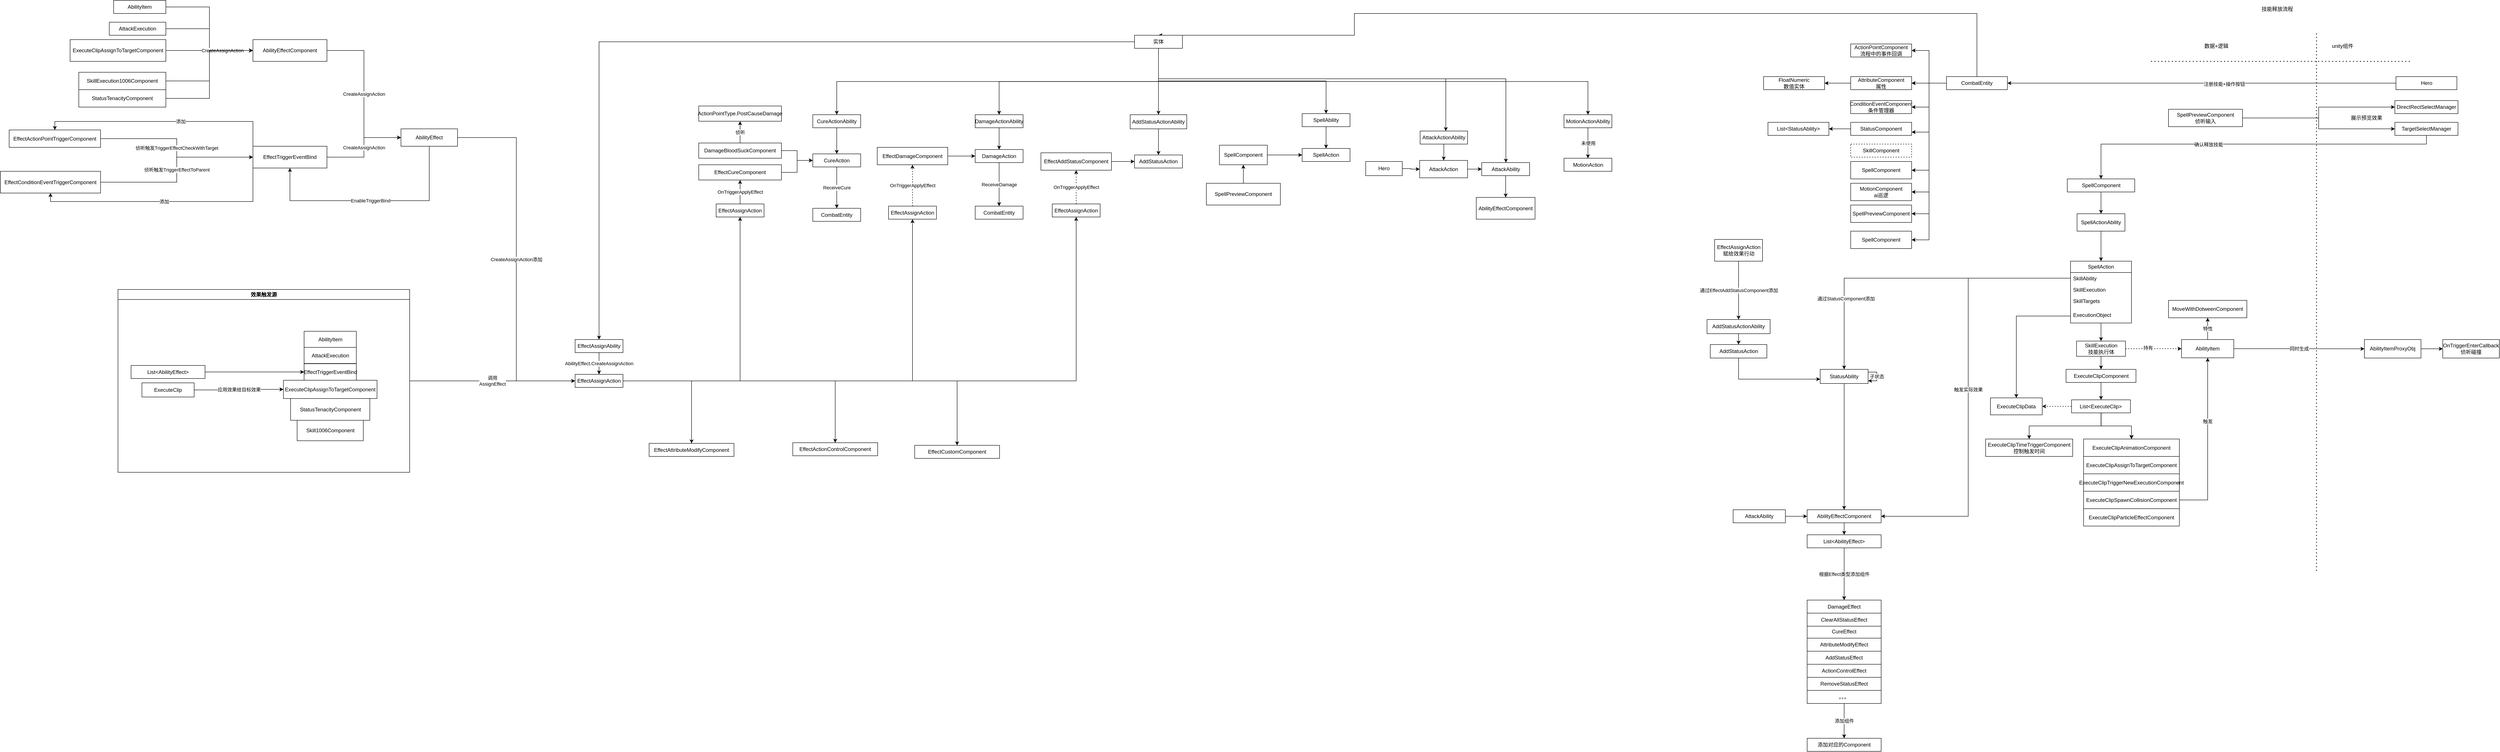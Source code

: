 <mxfile version="21.7.2" type="github">
  <diagram name="第 1 页" id="cYuP9_Ojqshvzmye1KVs">
    <mxGraphModel dx="6197" dy="638" grid="1" gridSize="10" guides="1" tooltips="1" connect="1" arrows="1" fold="1" page="1" pageScale="1" pageWidth="827" pageHeight="1169" math="0" shadow="0">
      <root>
        <mxCell id="0" />
        <mxCell id="1" parent="0" />
        <mxCell id="Af0_Uy767Y6ukT0NOYnS-45" style="edgeStyle=orthogonalEdgeStyle;rounded=0;orthogonalLoop=1;jettySize=auto;html=1;entryX=0;entryY=0.5;entryDx=0;entryDy=0;" edge="1" parent="1" source="Af0_Uy767Y6ukT0NOYnS-44" target="Af0_Uy767Y6ukT0NOYnS-20">
          <mxGeometry relative="1" as="geometry" />
        </mxCell>
        <mxCell id="5B3u7BjO5yEvpYxDOT5w-1" value="技能释放流程" style="text;html=1;strokeColor=none;fillColor=none;align=center;verticalAlign=middle;whiteSpace=wrap;rounded=0;" parent="1" vertex="1">
          <mxGeometry x="350" y="30" width="100" height="20" as="geometry" />
        </mxCell>
        <mxCell id="5B3u7BjO5yEvpYxDOT5w-2" value="" style="endArrow=none;dashed=1;html=1;dashPattern=1 3;strokeWidth=2;rounded=0;" parent="1" edge="1">
          <mxGeometry width="50" height="50" relative="1" as="geometry">
            <mxPoint x="490" y="1330" as="sourcePoint" />
            <mxPoint x="490" y="90" as="targetPoint" />
          </mxGeometry>
        </mxCell>
        <mxCell id="5B3u7BjO5yEvpYxDOT5w-3" value="" style="endArrow=none;dashed=1;html=1;dashPattern=1 3;strokeWidth=2;rounded=0;" parent="1" edge="1">
          <mxGeometry width="50" height="50" relative="1" as="geometry">
            <mxPoint x="110" y="160" as="sourcePoint" />
            <mxPoint x="710" y="160" as="targetPoint" />
          </mxGeometry>
        </mxCell>
        <mxCell id="5B3u7BjO5yEvpYxDOT5w-4" value="数据+逻辑" style="text;html=1;strokeColor=none;fillColor=none;align=center;verticalAlign=middle;whiteSpace=wrap;rounded=0;" parent="1" vertex="1">
          <mxGeometry x="230" y="110" width="60" height="30" as="geometry" />
        </mxCell>
        <mxCell id="5B3u7BjO5yEvpYxDOT5w-5" value="unity组件" style="text;html=1;strokeColor=none;fillColor=none;align=center;verticalAlign=middle;whiteSpace=wrap;rounded=0;" parent="1" vertex="1">
          <mxGeometry x="520" y="110" width="60" height="30" as="geometry" />
        </mxCell>
        <mxCell id="5B3u7BjO5yEvpYxDOT5w-12" value="" style="edgeStyle=orthogonalEdgeStyle;rounded=0;orthogonalLoop=1;jettySize=auto;html=1;" parent="1" source="5B3u7BjO5yEvpYxDOT5w-6" target="5B3u7BjO5yEvpYxDOT5w-11" edge="1">
          <mxGeometry relative="1" as="geometry" />
        </mxCell>
        <mxCell id="5B3u7BjO5yEvpYxDOT5w-13" value="注册技能+操作按钮" style="edgeLabel;html=1;align=center;verticalAlign=middle;resizable=0;points=[];" parent="5B3u7BjO5yEvpYxDOT5w-12" vertex="1" connectable="0">
          <mxGeometry x="-0.115" y="2" relative="1" as="geometry">
            <mxPoint as="offset" />
          </mxGeometry>
        </mxCell>
        <mxCell id="5B3u7BjO5yEvpYxDOT5w-6" value="Hero" style="rounded=0;whiteSpace=wrap;html=1;" parent="1" vertex="1">
          <mxGeometry x="672.5" y="195" width="140" height="30" as="geometry" />
        </mxCell>
        <mxCell id="5B3u7BjO5yEvpYxDOT5w-9" value="" style="edgeStyle=orthogonalEdgeStyle;rounded=0;orthogonalLoop=1;jettySize=auto;html=1;" parent="1" source="5B3u7BjO5yEvpYxDOT5w-7" target="5B3u7BjO5yEvpYxDOT5w-8" edge="1">
          <mxGeometry relative="1" as="geometry" />
        </mxCell>
        <mxCell id="5B3u7BjO5yEvpYxDOT5w-15" style="edgeStyle=orthogonalEdgeStyle;rounded=0;orthogonalLoop=1;jettySize=auto;html=1;" parent="1" source="5B3u7BjO5yEvpYxDOT5w-7" target="5B3u7BjO5yEvpYxDOT5w-14" edge="1">
          <mxGeometry relative="1" as="geometry" />
        </mxCell>
        <mxCell id="5B3u7BjO5yEvpYxDOT5w-7" value="SpellPreviewComponent&lt;br&gt;侦听输入" style="whiteSpace=wrap;html=1;" parent="1" vertex="1">
          <mxGeometry x="150" y="270" width="170" height="40" as="geometry" />
        </mxCell>
        <mxCell id="5B3u7BjO5yEvpYxDOT5w-18" style="edgeStyle=orthogonalEdgeStyle;rounded=0;orthogonalLoop=1;jettySize=auto;html=1;entryX=0.5;entryY=0;entryDx=0;entryDy=0;" parent="1" source="5B3u7BjO5yEvpYxDOT5w-8" target="5B3u7BjO5yEvpYxDOT5w-17" edge="1">
          <mxGeometry relative="1" as="geometry">
            <Array as="points">
              <mxPoint x="620" y="350" />
              <mxPoint x="235" y="350" />
            </Array>
          </mxGeometry>
        </mxCell>
        <mxCell id="5B3u7BjO5yEvpYxDOT5w-19" value="确认释放技能" style="edgeLabel;html=1;align=center;verticalAlign=middle;resizable=0;points=[];" parent="5B3u7BjO5yEvpYxDOT5w-18" vertex="1" connectable="0">
          <mxGeometry x="0.229" y="1" relative="1" as="geometry">
            <mxPoint as="offset" />
          </mxGeometry>
        </mxCell>
        <mxCell id="5B3u7BjO5yEvpYxDOT5w-8" value="TargetSelectManager" style="whiteSpace=wrap;html=1;" parent="1" vertex="1">
          <mxGeometry x="670" y="300" width="145" height="30" as="geometry" />
        </mxCell>
        <mxCell id="5B3u7BjO5yEvpYxDOT5w-73" value="" style="edgeStyle=orthogonalEdgeStyle;rounded=0;orthogonalLoop=1;jettySize=auto;html=1;" parent="1" source="5B3u7BjO5yEvpYxDOT5w-11" target="5B3u7BjO5yEvpYxDOT5w-72" edge="1">
          <mxGeometry relative="1" as="geometry">
            <Array as="points">
              <mxPoint x="-400" y="210" />
              <mxPoint x="-400" y="135" />
            </Array>
          </mxGeometry>
        </mxCell>
        <mxCell id="5B3u7BjO5yEvpYxDOT5w-75" value="" style="edgeStyle=orthogonalEdgeStyle;rounded=0;orthogonalLoop=1;jettySize=auto;html=1;" parent="1" source="5B3u7BjO5yEvpYxDOT5w-11" target="5B3u7BjO5yEvpYxDOT5w-74" edge="1">
          <mxGeometry relative="1" as="geometry" />
        </mxCell>
        <mxCell id="5B3u7BjO5yEvpYxDOT5w-79" value="" style="edgeStyle=orthogonalEdgeStyle;rounded=0;orthogonalLoop=1;jettySize=auto;html=1;" parent="1" source="5B3u7BjO5yEvpYxDOT5w-11" target="5B3u7BjO5yEvpYxDOT5w-74" edge="1">
          <mxGeometry relative="1" as="geometry" />
        </mxCell>
        <mxCell id="5B3u7BjO5yEvpYxDOT5w-81" value="" style="edgeStyle=orthogonalEdgeStyle;rounded=0;orthogonalLoop=1;jettySize=auto;html=1;" parent="1" source="5B3u7BjO5yEvpYxDOT5w-11" target="5B3u7BjO5yEvpYxDOT5w-80" edge="1">
          <mxGeometry relative="1" as="geometry">
            <Array as="points">
              <mxPoint x="-400" y="210" />
              <mxPoint x="-400" y="265" />
            </Array>
          </mxGeometry>
        </mxCell>
        <mxCell id="5B3u7BjO5yEvpYxDOT5w-87" style="edgeStyle=orthogonalEdgeStyle;rounded=0;orthogonalLoop=1;jettySize=auto;html=1;entryX=1;entryY=0.75;entryDx=0;entryDy=0;" parent="1" source="5B3u7BjO5yEvpYxDOT5w-11" target="5B3u7BjO5yEvpYxDOT5w-82" edge="1">
          <mxGeometry relative="1" as="geometry" />
        </mxCell>
        <mxCell id="5B3u7BjO5yEvpYxDOT5w-141" style="edgeStyle=orthogonalEdgeStyle;rounded=0;orthogonalLoop=1;jettySize=auto;html=1;entryX=1;entryY=0.5;entryDx=0;entryDy=0;" parent="1" source="5B3u7BjO5yEvpYxDOT5w-11" target="5B3u7BjO5yEvpYxDOT5w-136" edge="1">
          <mxGeometry relative="1" as="geometry" />
        </mxCell>
        <mxCell id="5B3u7BjO5yEvpYxDOT5w-142" style="edgeStyle=orthogonalEdgeStyle;rounded=0;orthogonalLoop=1;jettySize=auto;html=1;entryX=1;entryY=0.5;entryDx=0;entryDy=0;" parent="1" source="5B3u7BjO5yEvpYxDOT5w-11" target="5B3u7BjO5yEvpYxDOT5w-137" edge="1">
          <mxGeometry relative="1" as="geometry" />
        </mxCell>
        <mxCell id="5B3u7BjO5yEvpYxDOT5w-143" style="edgeStyle=orthogonalEdgeStyle;rounded=0;orthogonalLoop=1;jettySize=auto;html=1;entryX=1;entryY=0.5;entryDx=0;entryDy=0;" parent="1" source="5B3u7BjO5yEvpYxDOT5w-11" target="5B3u7BjO5yEvpYxDOT5w-138" edge="1">
          <mxGeometry relative="1" as="geometry" />
        </mxCell>
        <mxCell id="5B3u7BjO5yEvpYxDOT5w-144" style="edgeStyle=orthogonalEdgeStyle;rounded=0;orthogonalLoop=1;jettySize=auto;html=1;entryX=1;entryY=0.5;entryDx=0;entryDy=0;" parent="1" source="5B3u7BjO5yEvpYxDOT5w-11" target="5B3u7BjO5yEvpYxDOT5w-139" edge="1">
          <mxGeometry relative="1" as="geometry" />
        </mxCell>
        <mxCell id="-J8oJ2Sxk5KtxRYQshvN-3" style="edgeStyle=orthogonalEdgeStyle;rounded=0;orthogonalLoop=1;jettySize=auto;html=1;entryX=0.5;entryY=0;entryDx=0;entryDy=0;exitX=0.5;exitY=0;exitDx=0;exitDy=0;" parent="1" source="5B3u7BjO5yEvpYxDOT5w-11" target="-J8oJ2Sxk5KtxRYQshvN-2" edge="1">
          <mxGeometry relative="1" as="geometry">
            <Array as="points">
              <mxPoint x="-290" y="50" />
              <mxPoint x="-1720" y="50" />
            </Array>
          </mxGeometry>
        </mxCell>
        <mxCell id="5B3u7BjO5yEvpYxDOT5w-11" value="CombatEntity" style="rounded=0;whiteSpace=wrap;html=1;" parent="1" vertex="1">
          <mxGeometry x="-360" y="195" width="140" height="30" as="geometry" />
        </mxCell>
        <mxCell id="5B3u7BjO5yEvpYxDOT5w-14" value="DirectRectSelectManager" style="whiteSpace=wrap;html=1;" parent="1" vertex="1">
          <mxGeometry x="670" y="250" width="145" height="30" as="geometry" />
        </mxCell>
        <mxCell id="5B3u7BjO5yEvpYxDOT5w-16" value="展示预览效果" style="text;html=1;strokeColor=none;fillColor=none;align=center;verticalAlign=middle;whiteSpace=wrap;rounded=0;" parent="1" vertex="1">
          <mxGeometry x="540" y="275" width="130" height="30" as="geometry" />
        </mxCell>
        <mxCell id="5B3u7BjO5yEvpYxDOT5w-21" value="" style="edgeStyle=orthogonalEdgeStyle;rounded=0;orthogonalLoop=1;jettySize=auto;html=1;" parent="1" source="5B3u7BjO5yEvpYxDOT5w-17" target="-J8oJ2Sxk5KtxRYQshvN-30" edge="1">
          <mxGeometry relative="1" as="geometry" />
        </mxCell>
        <mxCell id="5B3u7BjO5yEvpYxDOT5w-17" value="SpellComponent" style="whiteSpace=wrap;html=1;" parent="1" vertex="1">
          <mxGeometry x="-82.5" y="430" width="155" height="30" as="geometry" />
        </mxCell>
        <mxCell id="5B3u7BjO5yEvpYxDOT5w-27" value="" style="edgeStyle=orthogonalEdgeStyle;rounded=0;orthogonalLoop=1;jettySize=auto;html=1;" parent="1" source="5B3u7BjO5yEvpYxDOT5w-22" target="5B3u7BjO5yEvpYxDOT5w-26" edge="1">
          <mxGeometry relative="1" as="geometry" />
        </mxCell>
        <mxCell id="5B3u7BjO5yEvpYxDOT5w-22" value="SpellAction" style="swimlane;fontStyle=0;childLayout=stackLayout;horizontal=1;startSize=26;fillColor=none;horizontalStack=0;resizeParent=1;resizeParentMax=0;resizeLast=0;collapsible=1;marginBottom=0;whiteSpace=wrap;html=1;" parent="1" vertex="1">
          <mxGeometry x="-75" y="619" width="140" height="142" as="geometry" />
        </mxCell>
        <mxCell id="5B3u7BjO5yEvpYxDOT5w-23" value="SkillAbility" style="text;strokeColor=none;fillColor=none;align=left;verticalAlign=top;spacingLeft=4;spacingRight=4;overflow=hidden;rotatable=0;points=[[0,0.5],[1,0.5]];portConstraint=eastwest;whiteSpace=wrap;html=1;" parent="5B3u7BjO5yEvpYxDOT5w-22" vertex="1">
          <mxGeometry y="26" width="140" height="26" as="geometry" />
        </mxCell>
        <mxCell id="5B3u7BjO5yEvpYxDOT5w-24" value="SkillExecution" style="text;strokeColor=none;fillColor=none;align=left;verticalAlign=top;spacingLeft=4;spacingRight=4;overflow=hidden;rotatable=0;points=[[0,0.5],[1,0.5]];portConstraint=eastwest;whiteSpace=wrap;html=1;" parent="5B3u7BjO5yEvpYxDOT5w-22" vertex="1">
          <mxGeometry y="52" width="140" height="26" as="geometry" />
        </mxCell>
        <mxCell id="5B3u7BjO5yEvpYxDOT5w-62" value="SkillTargets" style="text;strokeColor=none;fillColor=none;align=left;verticalAlign=top;spacingLeft=4;spacingRight=4;overflow=hidden;rotatable=0;points=[[0,0.5],[1,0.5]];portConstraint=eastwest;whiteSpace=wrap;html=1;" parent="5B3u7BjO5yEvpYxDOT5w-22" vertex="1">
          <mxGeometry y="78" width="140" height="32" as="geometry" />
        </mxCell>
        <mxCell id="5B3u7BjO5yEvpYxDOT5w-25" value="ExecutionObject" style="text;strokeColor=none;fillColor=none;align=left;verticalAlign=top;spacingLeft=4;spacingRight=4;overflow=hidden;rotatable=0;points=[[0,0.5],[1,0.5]];portConstraint=eastwest;whiteSpace=wrap;html=1;" parent="5B3u7BjO5yEvpYxDOT5w-22" vertex="1">
          <mxGeometry y="110" width="140" height="32" as="geometry" />
        </mxCell>
        <mxCell id="5B3u7BjO5yEvpYxDOT5w-29" value="" style="edgeStyle=orthogonalEdgeStyle;rounded=0;orthogonalLoop=1;jettySize=auto;html=1;" parent="1" source="5B3u7BjO5yEvpYxDOT5w-26" target="5B3u7BjO5yEvpYxDOT5w-28" edge="1">
          <mxGeometry relative="1" as="geometry" />
        </mxCell>
        <mxCell id="5B3u7BjO5yEvpYxDOT5w-55" style="edgeStyle=orthogonalEdgeStyle;rounded=0;orthogonalLoop=1;jettySize=auto;html=1;dashed=1;" parent="1" source="5B3u7BjO5yEvpYxDOT5w-26" target="5B3u7BjO5yEvpYxDOT5w-48" edge="1">
          <mxGeometry relative="1" as="geometry" />
        </mxCell>
        <mxCell id="5B3u7BjO5yEvpYxDOT5w-56" value="持有" style="edgeLabel;html=1;align=center;verticalAlign=middle;resizable=0;points=[];" parent="5B3u7BjO5yEvpYxDOT5w-55" vertex="1" connectable="0">
          <mxGeometry x="-0.198" y="2" relative="1" as="geometry">
            <mxPoint as="offset" />
          </mxGeometry>
        </mxCell>
        <mxCell id="5B3u7BjO5yEvpYxDOT5w-26" value="SkillExecution&lt;br&gt;技能执行体" style="whiteSpace=wrap;html=1;fillColor=none;fontStyle=0;startSize=26;" parent="1" vertex="1">
          <mxGeometry x="-61.25" y="802.5" width="112.5" height="35" as="geometry" />
        </mxCell>
        <mxCell id="5B3u7BjO5yEvpYxDOT5w-31" value="" style="edgeStyle=orthogonalEdgeStyle;rounded=0;orthogonalLoop=1;jettySize=auto;html=1;" parent="1" source="5B3u7BjO5yEvpYxDOT5w-28" target="5B3u7BjO5yEvpYxDOT5w-30" edge="1">
          <mxGeometry relative="1" as="geometry" />
        </mxCell>
        <mxCell id="5B3u7BjO5yEvpYxDOT5w-28" value="ExecuteClipComponent" style="whiteSpace=wrap;html=1;fillColor=none;fontStyle=0;startSize=26;" parent="1" vertex="1">
          <mxGeometry x="-85.31" y="867.5" width="160.62" height="30" as="geometry" />
        </mxCell>
        <mxCell id="5B3u7BjO5yEvpYxDOT5w-33" value="" style="edgeStyle=orthogonalEdgeStyle;rounded=0;orthogonalLoop=1;jettySize=auto;html=1;" parent="1" source="5B3u7BjO5yEvpYxDOT5w-30" target="5B3u7BjO5yEvpYxDOT5w-32" edge="1">
          <mxGeometry relative="1" as="geometry" />
        </mxCell>
        <mxCell id="5B3u7BjO5yEvpYxDOT5w-34" value="" style="edgeStyle=orthogonalEdgeStyle;rounded=0;orthogonalLoop=1;jettySize=auto;html=1;" parent="1" source="5B3u7BjO5yEvpYxDOT5w-30" target="5B3u7BjO5yEvpYxDOT5w-32" edge="1">
          <mxGeometry relative="1" as="geometry" />
        </mxCell>
        <mxCell id="5B3u7BjO5yEvpYxDOT5w-35" value="" style="edgeStyle=orthogonalEdgeStyle;rounded=0;orthogonalLoop=1;jettySize=auto;html=1;" parent="1" source="5B3u7BjO5yEvpYxDOT5w-30" target="5B3u7BjO5yEvpYxDOT5w-32" edge="1">
          <mxGeometry relative="1" as="geometry" />
        </mxCell>
        <mxCell id="5B3u7BjO5yEvpYxDOT5w-36" value="" style="edgeStyle=orthogonalEdgeStyle;rounded=0;orthogonalLoop=1;jettySize=auto;html=1;" parent="1" source="5B3u7BjO5yEvpYxDOT5w-30" target="5B3u7BjO5yEvpYxDOT5w-32" edge="1">
          <mxGeometry relative="1" as="geometry" />
        </mxCell>
        <mxCell id="5B3u7BjO5yEvpYxDOT5w-37" value="" style="edgeStyle=orthogonalEdgeStyle;rounded=0;orthogonalLoop=1;jettySize=auto;html=1;" parent="1" source="5B3u7BjO5yEvpYxDOT5w-30" target="5B3u7BjO5yEvpYxDOT5w-32" edge="1">
          <mxGeometry relative="1" as="geometry" />
        </mxCell>
        <mxCell id="5B3u7BjO5yEvpYxDOT5w-40" value="" style="edgeStyle=orthogonalEdgeStyle;rounded=0;orthogonalLoop=1;jettySize=auto;html=1;" parent="1" source="5B3u7BjO5yEvpYxDOT5w-30" target="5B3u7BjO5yEvpYxDOT5w-32" edge="1">
          <mxGeometry relative="1" as="geometry" />
        </mxCell>
        <mxCell id="5B3u7BjO5yEvpYxDOT5w-41" value="" style="edgeStyle=orthogonalEdgeStyle;rounded=0;orthogonalLoop=1;jettySize=auto;html=1;" parent="1" source="5B3u7BjO5yEvpYxDOT5w-30" target="5B3u7BjO5yEvpYxDOT5w-32" edge="1">
          <mxGeometry relative="1" as="geometry" />
        </mxCell>
        <mxCell id="5B3u7BjO5yEvpYxDOT5w-42" value="" style="edgeStyle=orthogonalEdgeStyle;rounded=0;orthogonalLoop=1;jettySize=auto;html=1;" parent="1" source="5B3u7BjO5yEvpYxDOT5w-30" target="5B3u7BjO5yEvpYxDOT5w-32" edge="1">
          <mxGeometry relative="1" as="geometry" />
        </mxCell>
        <mxCell id="5B3u7BjO5yEvpYxDOT5w-46" value="" style="edgeStyle=orthogonalEdgeStyle;rounded=0;orthogonalLoop=1;jettySize=auto;html=1;" parent="1" source="5B3u7BjO5yEvpYxDOT5w-30" target="5B3u7BjO5yEvpYxDOT5w-45" edge="1">
          <mxGeometry relative="1" as="geometry">
            <mxPoint x="50" y="1037.5" as="targetPoint" />
          </mxGeometry>
        </mxCell>
        <mxCell id="5B3u7BjO5yEvpYxDOT5w-66" style="edgeStyle=orthogonalEdgeStyle;rounded=0;orthogonalLoop=1;jettySize=auto;html=1;dashed=1;" parent="1" source="5B3u7BjO5yEvpYxDOT5w-30" target="5B3u7BjO5yEvpYxDOT5w-64" edge="1">
          <mxGeometry relative="1" as="geometry" />
        </mxCell>
        <mxCell id="5B3u7BjO5yEvpYxDOT5w-30" value="List&amp;lt;ExecuteClip&amp;gt;" style="whiteSpace=wrap;html=1;fillColor=none;fontStyle=0;startSize=26;" parent="1" vertex="1">
          <mxGeometry x="-72.65" y="937.5" width="135.31" height="30" as="geometry" />
        </mxCell>
        <mxCell id="5B3u7BjO5yEvpYxDOT5w-32" value="ExecuteClipAnimationComponent" style="whiteSpace=wrap;html=1;fillColor=none;fontStyle=0;startSize=26;" parent="1" vertex="1">
          <mxGeometry x="-45" y="1027.5" width="220" height="40" as="geometry" />
        </mxCell>
        <mxCell id="5B3u7BjO5yEvpYxDOT5w-45" value="ExecuteClipTimeTriggerComponent&lt;br&gt;控制触发时间" style="whiteSpace=wrap;html=1;fillColor=none;fontStyle=0;startSize=26;" parent="1" vertex="1">
          <mxGeometry x="-270" y="1027.5" width="200" height="40" as="geometry" />
        </mxCell>
        <mxCell id="5B3u7BjO5yEvpYxDOT5w-61" value="同时生成" style="edgeStyle=orthogonalEdgeStyle;rounded=0;orthogonalLoop=1;jettySize=auto;html=1;" parent="1" source="5B3u7BjO5yEvpYxDOT5w-48" target="5B3u7BjO5yEvpYxDOT5w-58" edge="1">
          <mxGeometry relative="1" as="geometry" />
        </mxCell>
        <mxCell id="5B3u7BjO5yEvpYxDOT5w-71" value="特性" style="edgeStyle=orthogonalEdgeStyle;rounded=0;orthogonalLoop=1;jettySize=auto;html=1;" parent="1" source="5B3u7BjO5yEvpYxDOT5w-48" target="5B3u7BjO5yEvpYxDOT5w-70" edge="1">
          <mxGeometry relative="1" as="geometry" />
        </mxCell>
        <mxCell id="5B3u7BjO5yEvpYxDOT5w-48" value="AbilityItem" style="html=1;whiteSpace=wrap;" parent="1" vertex="1">
          <mxGeometry x="180" y="799" width="120" height="42" as="geometry" />
        </mxCell>
        <mxCell id="5B3u7BjO5yEvpYxDOT5w-49" value="ExecuteClipAssignToTargetComponent" style="html=1;whiteSpace=wrap;" parent="1" vertex="1">
          <mxGeometry x="-45" y="1067.5" width="220" height="40" as="geometry" />
        </mxCell>
        <mxCell id="5B3u7BjO5yEvpYxDOT5w-50" value="ExecuteClipTriggerNewExecutionComponent" style="html=1;whiteSpace=wrap;" parent="1" vertex="1">
          <mxGeometry x="-45" y="1107.5" width="220" height="40" as="geometry" />
        </mxCell>
        <mxCell id="5B3u7BjO5yEvpYxDOT5w-54" style="edgeStyle=orthogonalEdgeStyle;rounded=0;orthogonalLoop=1;jettySize=auto;html=1;entryX=0.5;entryY=1;entryDx=0;entryDy=0;" parent="1" source="5B3u7BjO5yEvpYxDOT5w-51" target="5B3u7BjO5yEvpYxDOT5w-48" edge="1">
          <mxGeometry relative="1" as="geometry" />
        </mxCell>
        <mxCell id="5B3u7BjO5yEvpYxDOT5w-57" value="触发" style="edgeLabel;html=1;align=center;verticalAlign=middle;resizable=0;points=[];" parent="5B3u7BjO5yEvpYxDOT5w-54" vertex="1" connectable="0">
          <mxGeometry x="0.254" relative="1" as="geometry">
            <mxPoint as="offset" />
          </mxGeometry>
        </mxCell>
        <mxCell id="5B3u7BjO5yEvpYxDOT5w-51" value="ExecuteClipSpawnCollisionComponent" style="html=1;whiteSpace=wrap;" parent="1" vertex="1">
          <mxGeometry x="-45" y="1147.5" width="220" height="40" as="geometry" />
        </mxCell>
        <mxCell id="5B3u7BjO5yEvpYxDOT5w-52" value="ExecuteClipParticleEffectComponent" style="html=1;whiteSpace=wrap;" parent="1" vertex="1">
          <mxGeometry x="-45" y="1187.5" width="220" height="40" as="geometry" />
        </mxCell>
        <mxCell id="5B3u7BjO5yEvpYxDOT5w-68" value="" style="edgeStyle=orthogonalEdgeStyle;rounded=0;orthogonalLoop=1;jettySize=auto;html=1;" parent="1" source="5B3u7BjO5yEvpYxDOT5w-58" target="5B3u7BjO5yEvpYxDOT5w-67" edge="1">
          <mxGeometry relative="1" as="geometry" />
        </mxCell>
        <mxCell id="5B3u7BjO5yEvpYxDOT5w-58" value="AbilityItemProxyObj" style="html=1;whiteSpace=wrap;" parent="1" vertex="1">
          <mxGeometry x="600" y="799" width="130" height="42.5" as="geometry" />
        </mxCell>
        <mxCell id="5B3u7BjO5yEvpYxDOT5w-64" value="ExecuteClipData" style="html=1;whiteSpace=wrap;" parent="1" vertex="1">
          <mxGeometry x="-259" y="933" width="119" height="39" as="geometry" />
        </mxCell>
        <mxCell id="5B3u7BjO5yEvpYxDOT5w-65" style="edgeStyle=orthogonalEdgeStyle;rounded=0;orthogonalLoop=1;jettySize=auto;html=1;" parent="1" source="5B3u7BjO5yEvpYxDOT5w-25" target="5B3u7BjO5yEvpYxDOT5w-64" edge="1">
          <mxGeometry relative="1" as="geometry" />
        </mxCell>
        <mxCell id="5B3u7BjO5yEvpYxDOT5w-67" value="OnTriggerEnterCallback&lt;br&gt;侦听碰撞" style="html=1;whiteSpace=wrap;" parent="1" vertex="1">
          <mxGeometry x="780" y="799" width="130" height="42.5" as="geometry" />
        </mxCell>
        <mxCell id="5B3u7BjO5yEvpYxDOT5w-70" value="MoveWithDotweenComponent" style="html=1;whiteSpace=wrap;" parent="1" vertex="1">
          <mxGeometry x="150" y="709" width="180" height="40" as="geometry" />
        </mxCell>
        <mxCell id="5B3u7BjO5yEvpYxDOT5w-72" value="ActionPointComponent&lt;br&gt;流程中的事件回调" style="rounded=0;whiteSpace=wrap;html=1;" parent="1" vertex="1">
          <mxGeometry x="-580" y="120" width="140" height="30" as="geometry" />
        </mxCell>
        <mxCell id="5B3u7BjO5yEvpYxDOT5w-77" value="" style="edgeStyle=orthogonalEdgeStyle;rounded=0;orthogonalLoop=1;jettySize=auto;html=1;" parent="1" source="5B3u7BjO5yEvpYxDOT5w-74" target="5B3u7BjO5yEvpYxDOT5w-76" edge="1">
          <mxGeometry relative="1" as="geometry" />
        </mxCell>
        <mxCell id="5B3u7BjO5yEvpYxDOT5w-74" value="AttributeComponent&lt;br&gt;属性" style="rounded=0;whiteSpace=wrap;html=1;" parent="1" vertex="1">
          <mxGeometry x="-580" y="195" width="140" height="30" as="geometry" />
        </mxCell>
        <mxCell id="5B3u7BjO5yEvpYxDOT5w-76" value="FloatNumeric&lt;br&gt;数值实体" style="rounded=0;whiteSpace=wrap;html=1;" parent="1" vertex="1">
          <mxGeometry x="-780" y="195" width="140" height="30" as="geometry" />
        </mxCell>
        <mxCell id="5B3u7BjO5yEvpYxDOT5w-80" value="ConditionEventComponent&lt;br&gt;条件管理器" style="rounded=0;whiteSpace=wrap;html=1;" parent="1" vertex="1">
          <mxGeometry x="-580" y="250" width="140" height="30" as="geometry" />
        </mxCell>
        <mxCell id="5B3u7BjO5yEvpYxDOT5w-86" style="edgeStyle=orthogonalEdgeStyle;rounded=0;orthogonalLoop=1;jettySize=auto;html=1;" parent="1" source="5B3u7BjO5yEvpYxDOT5w-82" target="5B3u7BjO5yEvpYxDOT5w-83" edge="1">
          <mxGeometry relative="1" as="geometry" />
        </mxCell>
        <mxCell id="5B3u7BjO5yEvpYxDOT5w-82" value="StatusComponent" style="rounded=0;whiteSpace=wrap;html=1;" parent="1" vertex="1">
          <mxGeometry x="-580" y="300" width="140" height="30" as="geometry" />
        </mxCell>
        <mxCell id="5B3u7BjO5yEvpYxDOT5w-83" value="List&amp;lt;StatusAbility&amp;gt;" style="rounded=0;whiteSpace=wrap;html=1;" parent="1" vertex="1">
          <mxGeometry x="-770" y="300" width="140" height="30" as="geometry" />
        </mxCell>
        <mxCell id="5B3u7BjO5yEvpYxDOT5w-84" value="SkillComponent" style="rounded=0;whiteSpace=wrap;html=1;dashed=1;" parent="1" vertex="1">
          <mxGeometry x="-580" y="350" width="140" height="30" as="geometry" />
        </mxCell>
        <mxCell id="5B3u7BjO5yEvpYxDOT5w-98" value="" style="edgeStyle=orthogonalEdgeStyle;rounded=0;orthogonalLoop=1;jettySize=auto;html=1;" parent="1" source="5B3u7BjO5yEvpYxDOT5w-94" target="5B3u7BjO5yEvpYxDOT5w-97" edge="1">
          <mxGeometry relative="1" as="geometry" />
        </mxCell>
        <mxCell id="5B3u7BjO5yEvpYxDOT5w-94" value="StatusAbility" style="html=1;whiteSpace=wrap;" parent="1" vertex="1">
          <mxGeometry x="-650" y="867.5" width="110" height="32.5" as="geometry" />
        </mxCell>
        <mxCell id="5B3u7BjO5yEvpYxDOT5w-93" style="edgeStyle=orthogonalEdgeStyle;rounded=0;orthogonalLoop=1;jettySize=auto;html=1;" parent="1" source="5B3u7BjO5yEvpYxDOT5w-23" target="5B3u7BjO5yEvpYxDOT5w-94" edge="1">
          <mxGeometry relative="1" as="geometry">
            <mxPoint x="-200" y="658" as="targetPoint" />
          </mxGeometry>
        </mxCell>
        <mxCell id="5B3u7BjO5yEvpYxDOT5w-95" value="通过StatusComponent添加" style="edgeLabel;html=1;align=center;verticalAlign=middle;resizable=0;points=[];" parent="5B3u7BjO5yEvpYxDOT5w-93" vertex="1" connectable="0">
          <mxGeometry x="0.554" y="4" relative="1" as="geometry">
            <mxPoint as="offset" />
          </mxGeometry>
        </mxCell>
        <mxCell id="5B3u7BjO5yEvpYxDOT5w-96" value="子状态" style="edgeStyle=orthogonalEdgeStyle;rounded=0;orthogonalLoop=1;jettySize=auto;html=1;" parent="1" source="5B3u7BjO5yEvpYxDOT5w-94" target="5B3u7BjO5yEvpYxDOT5w-94" edge="1">
          <mxGeometry relative="1" as="geometry" />
        </mxCell>
        <mxCell id="5B3u7BjO5yEvpYxDOT5w-100" value="" style="edgeStyle=orthogonalEdgeStyle;rounded=0;orthogonalLoop=1;jettySize=auto;html=1;" parent="1" source="5B3u7BjO5yEvpYxDOT5w-97" target="5B3u7BjO5yEvpYxDOT5w-99" edge="1">
          <mxGeometry relative="1" as="geometry" />
        </mxCell>
        <mxCell id="5B3u7BjO5yEvpYxDOT5w-97" value="AbilityEffectComponent" style="html=1;whiteSpace=wrap;" parent="1" vertex="1">
          <mxGeometry x="-680" y="1190" width="170" height="30" as="geometry" />
        </mxCell>
        <mxCell id="-J8oJ2Sxk5KtxRYQshvN-27" value="根据Effect类型添加组件" style="edgeStyle=orthogonalEdgeStyle;rounded=0;orthogonalLoop=1;jettySize=auto;html=1;" parent="1" source="5B3u7BjO5yEvpYxDOT5w-99" target="5B3u7BjO5yEvpYxDOT5w-103" edge="1">
          <mxGeometry relative="1" as="geometry" />
        </mxCell>
        <mxCell id="5B3u7BjO5yEvpYxDOT5w-99" value="List&amp;lt;AbilityEffect&amp;gt;" style="html=1;whiteSpace=wrap;" parent="1" vertex="1">
          <mxGeometry x="-680" y="1247.5" width="170" height="30" as="geometry" />
        </mxCell>
        <mxCell id="5B3u7BjO5yEvpYxDOT5w-103" value="DamageEffect" style="html=1;whiteSpace=wrap;" parent="1" vertex="1">
          <mxGeometry x="-680" y="1397.5" width="170" height="30" as="geometry" />
        </mxCell>
        <mxCell id="5B3u7BjO5yEvpYxDOT5w-105" value="CureEffect" style="html=1;whiteSpace=wrap;" parent="1" vertex="1">
          <mxGeometry x="-680" y="1455" width="170" height="30" as="geometry" />
        </mxCell>
        <mxCell id="5B3u7BjO5yEvpYxDOT5w-107" value="AttributeModifyEffect" style="html=1;whiteSpace=wrap;" parent="1" vertex="1">
          <mxGeometry x="-680" y="1485" width="170" height="30" as="geometry" />
        </mxCell>
        <mxCell id="5B3u7BjO5yEvpYxDOT5w-109" value="ClearAllStatusEffect" style="html=1;whiteSpace=wrap;" parent="1" vertex="1">
          <mxGeometry x="-680" y="1427.5" width="170" height="30" as="geometry" />
        </mxCell>
        <mxCell id="5B3u7BjO5yEvpYxDOT5w-111" value="AddStatusEffect" style="html=1;whiteSpace=wrap;" parent="1" vertex="1">
          <mxGeometry x="-680" y="1515" width="170" height="30" as="geometry" />
        </mxCell>
        <mxCell id="5B3u7BjO5yEvpYxDOT5w-112" value="ActionControlEffect" style="html=1;whiteSpace=wrap;" parent="1" vertex="1">
          <mxGeometry x="-680" y="1545" width="170" height="30" as="geometry" />
        </mxCell>
        <mxCell id="5B3u7BjO5yEvpYxDOT5w-113" value="RemoveStatusEffect" style="html=1;whiteSpace=wrap;" parent="1" vertex="1">
          <mxGeometry x="-680" y="1575" width="170" height="30" as="geometry" />
        </mxCell>
        <mxCell id="-J8oJ2Sxk5KtxRYQshvN-24" value="添加组件" style="edgeStyle=orthogonalEdgeStyle;rounded=0;orthogonalLoop=1;jettySize=auto;html=1;" parent="1" source="5B3u7BjO5yEvpYxDOT5w-114" target="-J8oJ2Sxk5KtxRYQshvN-23" edge="1">
          <mxGeometry relative="1" as="geometry" />
        </mxCell>
        <mxCell id="5B3u7BjO5yEvpYxDOT5w-114" value="。。。" style="html=1;whiteSpace=wrap;" parent="1" vertex="1">
          <mxGeometry x="-680" y="1605" width="170" height="30" as="geometry" />
        </mxCell>
        <mxCell id="5B3u7BjO5yEvpYxDOT5w-121" style="edgeStyle=orthogonalEdgeStyle;rounded=0;orthogonalLoop=1;jettySize=auto;html=1;" parent="1" source="5B3u7BjO5yEvpYxDOT5w-115" target="5B3u7BjO5yEvpYxDOT5w-94" edge="1">
          <mxGeometry relative="1" as="geometry">
            <Array as="points">
              <mxPoint x="-837" y="890" />
            </Array>
          </mxGeometry>
        </mxCell>
        <mxCell id="5B3u7BjO5yEvpYxDOT5w-115" value="AddStatusAction" style="html=1;whiteSpace=wrap;" parent="1" vertex="1">
          <mxGeometry x="-902.5" y="810.5" width="130" height="31" as="geometry" />
        </mxCell>
        <mxCell id="5B3u7BjO5yEvpYxDOT5w-117" style="edgeStyle=orthogonalEdgeStyle;rounded=0;orthogonalLoop=1;jettySize=auto;html=1;" parent="1" source="5B3u7BjO5yEvpYxDOT5w-116" target="5B3u7BjO5yEvpYxDOT5w-115" edge="1">
          <mxGeometry relative="1" as="geometry" />
        </mxCell>
        <mxCell id="5B3u7BjO5yEvpYxDOT5w-116" value="AddStatusActionAbility" style="html=1;whiteSpace=wrap;" parent="1" vertex="1">
          <mxGeometry x="-910" y="753" width="145" height="32.5" as="geometry" />
        </mxCell>
        <mxCell id="5B3u7BjO5yEvpYxDOT5w-119" value="通过EffectAddStatusComponent添加" style="edgeStyle=orthogonalEdgeStyle;rounded=0;orthogonalLoop=1;jettySize=auto;html=1;" parent="1" source="5B3u7BjO5yEvpYxDOT5w-118" target="5B3u7BjO5yEvpYxDOT5w-116" edge="1">
          <mxGeometry relative="1" as="geometry" />
        </mxCell>
        <mxCell id="5B3u7BjO5yEvpYxDOT5w-118" value="EffectAssignAction&lt;br&gt;赋给效果行动" style="html=1;whiteSpace=wrap;" parent="1" vertex="1">
          <mxGeometry x="-892.5" y="569" width="110" height="50" as="geometry" />
        </mxCell>
        <mxCell id="5B3u7BjO5yEvpYxDOT5w-136" value="SpellComponent" style="html=1;whiteSpace=wrap;" parent="1" vertex="1">
          <mxGeometry x="-580" y="390" width="140" height="40" as="geometry" />
        </mxCell>
        <mxCell id="5B3u7BjO5yEvpYxDOT5w-137" value="MotionComponent&lt;br&gt;ai巡逻" style="html=1;whiteSpace=wrap;" parent="1" vertex="1">
          <mxGeometry x="-580" y="440" width="140" height="40" as="geometry" />
        </mxCell>
        <mxCell id="5B3u7BjO5yEvpYxDOT5w-138" value="SpellPreviewComponent" style="html=1;whiteSpace=wrap;" parent="1" vertex="1">
          <mxGeometry x="-580" y="490" width="140" height="40" as="geometry" />
        </mxCell>
        <mxCell id="5B3u7BjO5yEvpYxDOT5w-139" value="SpellComponent" style="html=1;whiteSpace=wrap;" parent="1" vertex="1">
          <mxGeometry x="-580" y="550" width="140" height="40" as="geometry" />
        </mxCell>
        <mxCell id="5B3u7BjO5yEvpYxDOT5w-148" value="触发实际效果" style="edgeStyle=orthogonalEdgeStyle;rounded=0;orthogonalLoop=1;jettySize=auto;html=1;entryX=1;entryY=0.5;entryDx=0;entryDy=0;" parent="1" source="5B3u7BjO5yEvpYxDOT5w-23" target="5B3u7BjO5yEvpYxDOT5w-97" edge="1">
          <mxGeometry relative="1" as="geometry">
            <Array as="points">
              <mxPoint x="-310" y="658" />
              <mxPoint x="-310" y="1205" />
            </Array>
          </mxGeometry>
        </mxCell>
        <mxCell id="-J8oJ2Sxk5KtxRYQshvN-5" style="edgeStyle=orthogonalEdgeStyle;rounded=0;orthogonalLoop=1;jettySize=auto;html=1;exitX=0.5;exitY=1;exitDx=0;exitDy=0;" parent="1" source="-J8oJ2Sxk5KtxRYQshvN-2" target="-J8oJ2Sxk5KtxRYQshvN-4" edge="1">
          <mxGeometry relative="1" as="geometry" />
        </mxCell>
        <mxCell id="-J8oJ2Sxk5KtxRYQshvN-7" style="edgeStyle=orthogonalEdgeStyle;rounded=0;orthogonalLoop=1;jettySize=auto;html=1;exitX=0.5;exitY=1;exitDx=0;exitDy=0;" parent="1" source="-J8oJ2Sxk5KtxRYQshvN-2" target="-J8oJ2Sxk5KtxRYQshvN-6" edge="1">
          <mxGeometry relative="1" as="geometry" />
        </mxCell>
        <mxCell id="-J8oJ2Sxk5KtxRYQshvN-9" style="edgeStyle=orthogonalEdgeStyle;rounded=0;orthogonalLoop=1;jettySize=auto;html=1;exitX=0.5;exitY=1;exitDx=0;exitDy=0;" parent="1" source="-J8oJ2Sxk5KtxRYQshvN-2" target="-J8oJ2Sxk5KtxRYQshvN-8" edge="1">
          <mxGeometry relative="1" as="geometry">
            <Array as="points">
              <mxPoint x="-2170" y="115" />
              <mxPoint x="-3455" y="115" />
            </Array>
          </mxGeometry>
        </mxCell>
        <mxCell id="-J8oJ2Sxk5KtxRYQshvN-11" style="edgeStyle=orthogonalEdgeStyle;rounded=0;orthogonalLoop=1;jettySize=auto;html=1;exitX=0.5;exitY=1;exitDx=0;exitDy=0;" parent="1" source="-J8oJ2Sxk5KtxRYQshvN-2" target="-J8oJ2Sxk5KtxRYQshvN-10" edge="1">
          <mxGeometry relative="1" as="geometry">
            <Array as="points">
              <mxPoint x="-2170" y="200" />
              <mxPoint x="-1372" y="200" />
            </Array>
          </mxGeometry>
        </mxCell>
        <mxCell id="-J8oJ2Sxk5KtxRYQshvN-13" style="edgeStyle=orthogonalEdgeStyle;rounded=0;orthogonalLoop=1;jettySize=auto;html=1;exitX=0.5;exitY=1;exitDx=0;exitDy=0;" parent="1" source="-J8oJ2Sxk5KtxRYQshvN-2" target="-J8oJ2Sxk5KtxRYQshvN-12" edge="1">
          <mxGeometry relative="1" as="geometry" />
        </mxCell>
        <mxCell id="-J8oJ2Sxk5KtxRYQshvN-60" value="" style="edgeStyle=orthogonalEdgeStyle;rounded=0;orthogonalLoop=1;jettySize=auto;html=1;exitX=0.5;exitY=1;exitDx=0;exitDy=0;" parent="1" source="-J8oJ2Sxk5KtxRYQshvN-2" target="-J8oJ2Sxk5KtxRYQshvN-59" edge="1">
          <mxGeometry relative="1" as="geometry" />
        </mxCell>
        <mxCell id="-J8oJ2Sxk5KtxRYQshvN-65" value="" style="edgeStyle=orthogonalEdgeStyle;rounded=0;orthogonalLoop=1;jettySize=auto;html=1;exitX=0.5;exitY=1;exitDx=0;exitDy=0;" parent="1" source="-J8oJ2Sxk5KtxRYQshvN-2" target="-J8oJ2Sxk5KtxRYQshvN-64" edge="1">
          <mxGeometry relative="1" as="geometry" />
        </mxCell>
        <mxCell id="-J8oJ2Sxk5KtxRYQshvN-89" style="edgeStyle=orthogonalEdgeStyle;rounded=0;orthogonalLoop=1;jettySize=auto;html=1;" parent="1" source="-J8oJ2Sxk5KtxRYQshvN-2" target="-J8oJ2Sxk5KtxRYQshvN-85" edge="1">
          <mxGeometry relative="1" as="geometry">
            <Array as="points">
              <mxPoint x="-2170" y="200" />
              <mxPoint x="-1510" y="200" />
            </Array>
          </mxGeometry>
        </mxCell>
        <mxCell id="-J8oJ2Sxk5KtxRYQshvN-2" value="实体" style="html=1;whiteSpace=wrap;" parent="1" vertex="1">
          <mxGeometry x="-2225" y="100" width="110" height="30" as="geometry" />
        </mxCell>
        <mxCell id="-J8oJ2Sxk5KtxRYQshvN-34" value="" style="edgeStyle=orthogonalEdgeStyle;rounded=0;orthogonalLoop=1;jettySize=auto;html=1;" parent="1" source="-J8oJ2Sxk5KtxRYQshvN-4" target="-J8oJ2Sxk5KtxRYQshvN-33" edge="1">
          <mxGeometry relative="1" as="geometry" />
        </mxCell>
        <mxCell id="-J8oJ2Sxk5KtxRYQshvN-4" value="SpellAbility" style="html=1;whiteSpace=wrap;" parent="1" vertex="1">
          <mxGeometry x="-1840" y="280" width="110" height="30" as="geometry" />
        </mxCell>
        <mxCell id="-J8oJ2Sxk5KtxRYQshvN-15" value="" style="edgeStyle=orthogonalEdgeStyle;rounded=0;orthogonalLoop=1;jettySize=auto;html=1;" parent="1" source="-J8oJ2Sxk5KtxRYQshvN-6" target="-J8oJ2Sxk5KtxRYQshvN-14" edge="1">
          <mxGeometry relative="1" as="geometry" />
        </mxCell>
        <mxCell id="-J8oJ2Sxk5KtxRYQshvN-6" value="DamageActionAbility" style="html=1;whiteSpace=wrap;" parent="1" vertex="1">
          <mxGeometry x="-2591" y="282.5" width="110" height="30" as="geometry" />
        </mxCell>
        <mxCell id="-J8oJ2Sxk5KtxRYQshvN-17" value="AbilityEffect.CreateAssignAction" style="edgeStyle=orthogonalEdgeStyle;rounded=0;orthogonalLoop=1;jettySize=auto;html=1;" parent="1" source="-J8oJ2Sxk5KtxRYQshvN-8" target="-J8oJ2Sxk5KtxRYQshvN-16" edge="1">
          <mxGeometry relative="1" as="geometry" />
        </mxCell>
        <mxCell id="-J8oJ2Sxk5KtxRYQshvN-8" value="EffectAssignAbility" style="html=1;whiteSpace=wrap;" parent="1" vertex="1">
          <mxGeometry x="-3510" y="799" width="110" height="30" as="geometry" />
        </mxCell>
        <mxCell id="-J8oJ2Sxk5KtxRYQshvN-38" value="" style="edgeStyle=orthogonalEdgeStyle;rounded=0;orthogonalLoop=1;jettySize=auto;html=1;" parent="1" source="-J8oJ2Sxk5KtxRYQshvN-10" target="-J8oJ2Sxk5KtxRYQshvN-37" edge="1">
          <mxGeometry relative="1" as="geometry" />
        </mxCell>
        <mxCell id="-J8oJ2Sxk5KtxRYQshvN-10" value="AttackAbility" style="html=1;whiteSpace=wrap;" parent="1" vertex="1">
          <mxGeometry x="-1427.5" y="392.5" width="110" height="30" as="geometry" />
        </mxCell>
        <mxCell id="-J8oJ2Sxk5KtxRYQshvN-46" value="" style="edgeStyle=orthogonalEdgeStyle;rounded=0;orthogonalLoop=1;jettySize=auto;html=1;" parent="1" source="-J8oJ2Sxk5KtxRYQshvN-12" target="-J8oJ2Sxk5KtxRYQshvN-45" edge="1">
          <mxGeometry relative="1" as="geometry" />
        </mxCell>
        <mxCell id="-J8oJ2Sxk5KtxRYQshvN-12" value="CureActionAbility" style="html=1;whiteSpace=wrap;" parent="1" vertex="1">
          <mxGeometry x="-2964" y="282.5" width="110" height="30" as="geometry" />
        </mxCell>
        <mxCell id="-J8oJ2Sxk5KtxRYQshvN-21" value="ReceiveDamage" style="edgeStyle=orthogonalEdgeStyle;rounded=0;orthogonalLoop=1;jettySize=auto;html=1;" parent="1" source="-J8oJ2Sxk5KtxRYQshvN-14" target="-J8oJ2Sxk5KtxRYQshvN-20" edge="1">
          <mxGeometry relative="1" as="geometry" />
        </mxCell>
        <mxCell id="-J8oJ2Sxk5KtxRYQshvN-14" value="DamageAction" style="html=1;whiteSpace=wrap;" parent="1" vertex="1">
          <mxGeometry x="-2591" y="362.5" width="110" height="30" as="geometry" />
        </mxCell>
        <mxCell id="-J8oJ2Sxk5KtxRYQshvN-18" value="OnTriggerApplyEffect" style="edgeStyle=orthogonalEdgeStyle;rounded=0;orthogonalLoop=1;jettySize=auto;html=1;dashed=1;" parent="1" source="-J8oJ2Sxk5KtxRYQshvN-56" target="-J8oJ2Sxk5KtxRYQshvN-25" edge="1">
          <mxGeometry relative="1" as="geometry" />
        </mxCell>
        <mxCell id="-J8oJ2Sxk5KtxRYQshvN-73" style="edgeStyle=orthogonalEdgeStyle;rounded=0;orthogonalLoop=1;jettySize=auto;html=1;" parent="1" source="-J8oJ2Sxk5KtxRYQshvN-16" target="-J8oJ2Sxk5KtxRYQshvN-56" edge="1">
          <mxGeometry relative="1" as="geometry" />
        </mxCell>
        <mxCell id="-J8oJ2Sxk5KtxRYQshvN-75" style="edgeStyle=orthogonalEdgeStyle;rounded=0;orthogonalLoop=1;jettySize=auto;html=1;" parent="1" source="-J8oJ2Sxk5KtxRYQshvN-16" target="-J8oJ2Sxk5KtxRYQshvN-57" edge="1">
          <mxGeometry relative="1" as="geometry" />
        </mxCell>
        <mxCell id="-J8oJ2Sxk5KtxRYQshvN-76" style="edgeStyle=orthogonalEdgeStyle;rounded=0;orthogonalLoop=1;jettySize=auto;html=1;entryX=0.5;entryY=1;entryDx=0;entryDy=0;" parent="1" source="-J8oJ2Sxk5KtxRYQshvN-16" target="-J8oJ2Sxk5KtxRYQshvN-71" edge="1">
          <mxGeometry relative="1" as="geometry" />
        </mxCell>
        <mxCell id="Af0_Uy767Y6ukT0NOYnS-2" value="" style="edgeStyle=orthogonalEdgeStyle;rounded=0;orthogonalLoop=1;jettySize=auto;html=1;" edge="1" parent="1" source="-J8oJ2Sxk5KtxRYQshvN-16" target="Af0_Uy767Y6ukT0NOYnS-1">
          <mxGeometry relative="1" as="geometry" />
        </mxCell>
        <mxCell id="Af0_Uy767Y6ukT0NOYnS-5" style="edgeStyle=orthogonalEdgeStyle;rounded=0;orthogonalLoop=1;jettySize=auto;html=1;" edge="1" parent="1" source="-J8oJ2Sxk5KtxRYQshvN-16" target="Af0_Uy767Y6ukT0NOYnS-3">
          <mxGeometry relative="1" as="geometry" />
        </mxCell>
        <mxCell id="Af0_Uy767Y6ukT0NOYnS-6" style="edgeStyle=orthogonalEdgeStyle;rounded=0;orthogonalLoop=1;jettySize=auto;html=1;" edge="1" parent="1" source="-J8oJ2Sxk5KtxRYQshvN-16" target="Af0_Uy767Y6ukT0NOYnS-4">
          <mxGeometry relative="1" as="geometry" />
        </mxCell>
        <mxCell id="-J8oJ2Sxk5KtxRYQshvN-16" value="EffectAssignAction" style="html=1;whiteSpace=wrap;" parent="1" vertex="1">
          <mxGeometry x="-3510" y="879" width="110" height="30" as="geometry" />
        </mxCell>
        <mxCell id="-J8oJ2Sxk5KtxRYQshvN-20" value="CombatEntity" style="html=1;whiteSpace=wrap;" parent="1" vertex="1">
          <mxGeometry x="-2591" y="492.5" width="110" height="30" as="geometry" />
        </mxCell>
        <mxCell id="-J8oJ2Sxk5KtxRYQshvN-23" value="添加对应的Component" style="html=1;whiteSpace=wrap;" parent="1" vertex="1">
          <mxGeometry x="-680" y="1715" width="170" height="30" as="geometry" />
        </mxCell>
        <mxCell id="-J8oJ2Sxk5KtxRYQshvN-26" style="edgeStyle=orthogonalEdgeStyle;rounded=0;orthogonalLoop=1;jettySize=auto;html=1;entryX=0;entryY=0.5;entryDx=0;entryDy=0;" parent="1" source="-J8oJ2Sxk5KtxRYQshvN-25" target="-J8oJ2Sxk5KtxRYQshvN-14" edge="1">
          <mxGeometry relative="1" as="geometry">
            <Array as="points">
              <mxPoint x="-2606" y="377.5" />
              <mxPoint x="-2606" y="377.5" />
            </Array>
          </mxGeometry>
        </mxCell>
        <mxCell id="-J8oJ2Sxk5KtxRYQshvN-25" value="EffectDamageComponent" style="whiteSpace=wrap;html=1;" parent="1" vertex="1">
          <mxGeometry x="-2816" y="357.5" width="162" height="40" as="geometry" />
        </mxCell>
        <mxCell id="-J8oJ2Sxk5KtxRYQshvN-32" style="edgeStyle=orthogonalEdgeStyle;rounded=0;orthogonalLoop=1;jettySize=auto;html=1;" parent="1" source="-J8oJ2Sxk5KtxRYQshvN-30" target="5B3u7BjO5yEvpYxDOT5w-22" edge="1">
          <mxGeometry relative="1" as="geometry" />
        </mxCell>
        <mxCell id="-J8oJ2Sxk5KtxRYQshvN-30" value="SpellActionAbility" style="whiteSpace=wrap;html=1;" parent="1" vertex="1">
          <mxGeometry x="-60" y="510" width="110" height="40" as="geometry" />
        </mxCell>
        <mxCell id="-J8oJ2Sxk5KtxRYQshvN-33" value="SpellAction" style="html=1;whiteSpace=wrap;" parent="1" vertex="1">
          <mxGeometry x="-1840" y="360" width="110" height="30" as="geometry" />
        </mxCell>
        <mxCell id="-J8oJ2Sxk5KtxRYQshvN-36" style="edgeStyle=orthogonalEdgeStyle;rounded=0;orthogonalLoop=1;jettySize=auto;html=1;" parent="1" source="-J8oJ2Sxk5KtxRYQshvN-35" target="5B3u7BjO5yEvpYxDOT5w-97" edge="1">
          <mxGeometry relative="1" as="geometry" />
        </mxCell>
        <mxCell id="-J8oJ2Sxk5KtxRYQshvN-35" value="AttackAbility" style="whiteSpace=wrap;html=1;" parent="1" vertex="1">
          <mxGeometry x="-850" y="1190" width="120" height="30" as="geometry" />
        </mxCell>
        <mxCell id="-J8oJ2Sxk5KtxRYQshvN-37" value="AbilityEffectComponent" style="html=1;whiteSpace=wrap;" parent="1" vertex="1">
          <mxGeometry x="-1440" y="472.5" width="135" height="50" as="geometry" />
        </mxCell>
        <mxCell id="-J8oJ2Sxk5KtxRYQshvN-43" value="调用&lt;br&gt;AssignEffect" style="edgeStyle=orthogonalEdgeStyle;rounded=0;orthogonalLoop=1;jettySize=auto;html=1;exitX=1;exitY=0.5;exitDx=0;exitDy=0;" parent="1" source="Af0_Uy767Y6ukT0NOYnS-17" target="-J8oJ2Sxk5KtxRYQshvN-16" edge="1">
          <mxGeometry relative="1" as="geometry">
            <mxPoint x="-3860" y="880" as="sourcePoint" />
          </mxGeometry>
        </mxCell>
        <mxCell id="-J8oJ2Sxk5KtxRYQshvN-53" value="ReceiveCure" style="edgeStyle=orthogonalEdgeStyle;rounded=0;orthogonalLoop=1;jettySize=auto;html=1;" parent="1" source="-J8oJ2Sxk5KtxRYQshvN-45" target="-J8oJ2Sxk5KtxRYQshvN-52" edge="1">
          <mxGeometry relative="1" as="geometry" />
        </mxCell>
        <mxCell id="-J8oJ2Sxk5KtxRYQshvN-45" value="CureAction" style="html=1;whiteSpace=wrap;" parent="1" vertex="1">
          <mxGeometry x="-2964" y="372.5" width="110" height="30" as="geometry" />
        </mxCell>
        <mxCell id="-J8oJ2Sxk5KtxRYQshvN-49" style="edgeStyle=orthogonalEdgeStyle;rounded=0;orthogonalLoop=1;jettySize=auto;html=1;" parent="1" source="-J8oJ2Sxk5KtxRYQshvN-47" target="-J8oJ2Sxk5KtxRYQshvN-45" edge="1">
          <mxGeometry relative="1" as="geometry" />
        </mxCell>
        <mxCell id="-J8oJ2Sxk5KtxRYQshvN-55" value="侦听" style="edgeStyle=orthogonalEdgeStyle;rounded=0;orthogonalLoop=1;jettySize=auto;html=1;" parent="1" source="-J8oJ2Sxk5KtxRYQshvN-47" target="-J8oJ2Sxk5KtxRYQshvN-54" edge="1">
          <mxGeometry relative="1" as="geometry" />
        </mxCell>
        <mxCell id="-J8oJ2Sxk5KtxRYQshvN-47" value="DamageBloodSuckComponent" style="html=1;whiteSpace=wrap;" parent="1" vertex="1">
          <mxGeometry x="-3226" y="347.5" width="190" height="35" as="geometry" />
        </mxCell>
        <mxCell id="-J8oJ2Sxk5KtxRYQshvN-51" style="edgeStyle=orthogonalEdgeStyle;rounded=0;orthogonalLoop=1;jettySize=auto;html=1;" parent="1" source="-J8oJ2Sxk5KtxRYQshvN-50" target="-J8oJ2Sxk5KtxRYQshvN-45" edge="1">
          <mxGeometry relative="1" as="geometry" />
        </mxCell>
        <mxCell id="-J8oJ2Sxk5KtxRYQshvN-50" value="EffectCureComponent" style="html=1;whiteSpace=wrap;" parent="1" vertex="1">
          <mxGeometry x="-3226" y="397.5" width="190" height="35" as="geometry" />
        </mxCell>
        <mxCell id="-J8oJ2Sxk5KtxRYQshvN-52" value="CombatEntity" style="html=1;whiteSpace=wrap;" parent="1" vertex="1">
          <mxGeometry x="-2964" y="497.5" width="110" height="30" as="geometry" />
        </mxCell>
        <mxCell id="-J8oJ2Sxk5KtxRYQshvN-54" value="ActionPointType.PostCauseDamage" style="html=1;whiteSpace=wrap;" parent="1" vertex="1">
          <mxGeometry x="-3226" y="262.5" width="190" height="35" as="geometry" />
        </mxCell>
        <mxCell id="-J8oJ2Sxk5KtxRYQshvN-56" value="EffectAssignAction" style="html=1;whiteSpace=wrap;" parent="1" vertex="1">
          <mxGeometry x="-2790" y="492.5" width="110" height="30" as="geometry" />
        </mxCell>
        <mxCell id="-J8oJ2Sxk5KtxRYQshvN-58" value="OnTriggerApplyEffect" style="edgeStyle=orthogonalEdgeStyle;rounded=0;orthogonalLoop=1;jettySize=auto;html=1;" parent="1" source="-J8oJ2Sxk5KtxRYQshvN-57" target="-J8oJ2Sxk5KtxRYQshvN-50" edge="1">
          <mxGeometry relative="1" as="geometry" />
        </mxCell>
        <mxCell id="-J8oJ2Sxk5KtxRYQshvN-57" value="EffectAssignAction" style="html=1;whiteSpace=wrap;" parent="1" vertex="1">
          <mxGeometry x="-3186" y="487.5" width="110" height="30" as="geometry" />
        </mxCell>
        <mxCell id="-J8oJ2Sxk5KtxRYQshvN-63" value="未使用" style="edgeStyle=orthogonalEdgeStyle;rounded=0;orthogonalLoop=1;jettySize=auto;html=1;" parent="1" source="-J8oJ2Sxk5KtxRYQshvN-59" target="-J8oJ2Sxk5KtxRYQshvN-62" edge="1">
          <mxGeometry relative="1" as="geometry" />
        </mxCell>
        <mxCell id="-J8oJ2Sxk5KtxRYQshvN-59" value="MotionActionAbility" style="html=1;whiteSpace=wrap;" parent="1" vertex="1">
          <mxGeometry x="-1238.5" y="282.5" width="110" height="30" as="geometry" />
        </mxCell>
        <mxCell id="-J8oJ2Sxk5KtxRYQshvN-62" value="MotionAction" style="html=1;whiteSpace=wrap;" parent="1" vertex="1">
          <mxGeometry x="-1238.5" y="382.5" width="110" height="30" as="geometry" />
        </mxCell>
        <mxCell id="-J8oJ2Sxk5KtxRYQshvN-68" value="" style="edgeStyle=orthogonalEdgeStyle;rounded=0;orthogonalLoop=1;jettySize=auto;html=1;" parent="1" source="-J8oJ2Sxk5KtxRYQshvN-64" target="-J8oJ2Sxk5KtxRYQshvN-67" edge="1">
          <mxGeometry relative="1" as="geometry" />
        </mxCell>
        <mxCell id="-J8oJ2Sxk5KtxRYQshvN-64" value="AddStatusActionAbility" style="html=1;whiteSpace=wrap;" parent="1" vertex="1">
          <mxGeometry x="-2235" y="282.5" width="130" height="32.5" as="geometry" />
        </mxCell>
        <mxCell id="-J8oJ2Sxk5KtxRYQshvN-67" value="AddStatusAction" style="html=1;whiteSpace=wrap;" parent="1" vertex="1">
          <mxGeometry x="-2225" y="375" width="110" height="30" as="geometry" />
        </mxCell>
        <mxCell id="-J8oJ2Sxk5KtxRYQshvN-69" value="OnTriggerApplyEffect" style="edgeStyle=orthogonalEdgeStyle;rounded=0;orthogonalLoop=1;jettySize=auto;html=1;dashed=1;" parent="1" source="-J8oJ2Sxk5KtxRYQshvN-71" target="-J8oJ2Sxk5KtxRYQshvN-70" edge="1">
          <mxGeometry relative="1" as="geometry" />
        </mxCell>
        <mxCell id="-J8oJ2Sxk5KtxRYQshvN-72" style="edgeStyle=orthogonalEdgeStyle;rounded=0;orthogonalLoop=1;jettySize=auto;html=1;" parent="1" source="-J8oJ2Sxk5KtxRYQshvN-70" target="-J8oJ2Sxk5KtxRYQshvN-67" edge="1">
          <mxGeometry relative="1" as="geometry" />
        </mxCell>
        <mxCell id="-J8oJ2Sxk5KtxRYQshvN-70" value="EffectAddStatusComponent" style="whiteSpace=wrap;html=1;" parent="1" vertex="1">
          <mxGeometry x="-2440" y="370" width="162" height="40" as="geometry" />
        </mxCell>
        <mxCell id="-J8oJ2Sxk5KtxRYQshvN-71" value="EffectAssignAction" style="html=1;whiteSpace=wrap;" parent="1" vertex="1">
          <mxGeometry x="-2414" y="487.5" width="110" height="30" as="geometry" />
        </mxCell>
        <mxCell id="-J8oJ2Sxk5KtxRYQshvN-79" style="edgeStyle=orthogonalEdgeStyle;rounded=0;orthogonalLoop=1;jettySize=auto;html=1;" parent="1" source="-J8oJ2Sxk5KtxRYQshvN-78" target="-J8oJ2Sxk5KtxRYQshvN-33" edge="1">
          <mxGeometry relative="1" as="geometry" />
        </mxCell>
        <mxCell id="-J8oJ2Sxk5KtxRYQshvN-78" value="SpellComponent" style="whiteSpace=wrap;html=1;" parent="1" vertex="1">
          <mxGeometry x="-2030" y="352.5" width="110" height="45" as="geometry" />
        </mxCell>
        <mxCell id="-J8oJ2Sxk5KtxRYQshvN-81" style="edgeStyle=orthogonalEdgeStyle;rounded=0;orthogonalLoop=1;jettySize=auto;html=1;" parent="1" source="-J8oJ2Sxk5KtxRYQshvN-80" target="-J8oJ2Sxk5KtxRYQshvN-78" edge="1">
          <mxGeometry relative="1" as="geometry" />
        </mxCell>
        <mxCell id="-J8oJ2Sxk5KtxRYQshvN-80" value="SpellPreviewComponent" style="whiteSpace=wrap;html=1;" parent="1" vertex="1">
          <mxGeometry x="-2060" y="440" width="170" height="50" as="geometry" />
        </mxCell>
        <mxCell id="-J8oJ2Sxk5KtxRYQshvN-84" style="edgeStyle=orthogonalEdgeStyle;rounded=0;orthogonalLoop=1;jettySize=auto;html=1;" parent="1" source="-J8oJ2Sxk5KtxRYQshvN-82" target="-J8oJ2Sxk5KtxRYQshvN-10" edge="1">
          <mxGeometry relative="1" as="geometry" />
        </mxCell>
        <mxCell id="-J8oJ2Sxk5KtxRYQshvN-82" value="AttackAction" style="whiteSpace=wrap;html=1;" parent="1" vertex="1">
          <mxGeometry x="-1570" y="387.5" width="110" height="40" as="geometry" />
        </mxCell>
        <mxCell id="-J8oJ2Sxk5KtxRYQshvN-86" style="edgeStyle=orthogonalEdgeStyle;rounded=0;orthogonalLoop=1;jettySize=auto;html=1;" parent="1" source="-J8oJ2Sxk5KtxRYQshvN-85" target="-J8oJ2Sxk5KtxRYQshvN-82" edge="1">
          <mxGeometry relative="1" as="geometry" />
        </mxCell>
        <mxCell id="-J8oJ2Sxk5KtxRYQshvN-85" value="AttackActionAbility" style="whiteSpace=wrap;html=1;" parent="1" vertex="1">
          <mxGeometry x="-1569" y="320" width="109" height="30" as="geometry" />
        </mxCell>
        <mxCell id="-J8oJ2Sxk5KtxRYQshvN-88" style="edgeStyle=orthogonalEdgeStyle;rounded=0;orthogonalLoop=1;jettySize=auto;html=1;" parent="1" source="-J8oJ2Sxk5KtxRYQshvN-87" target="-J8oJ2Sxk5KtxRYQshvN-82" edge="1">
          <mxGeometry relative="1" as="geometry" />
        </mxCell>
        <mxCell id="-J8oJ2Sxk5KtxRYQshvN-87" value="Hero" style="whiteSpace=wrap;html=1;" parent="1" vertex="1">
          <mxGeometry x="-1694" y="390" width="84" height="32.5" as="geometry" />
        </mxCell>
        <mxCell id="Af0_Uy767Y6ukT0NOYnS-1" value="EffectActionControlComponent" style="html=1;whiteSpace=wrap;" vertex="1" parent="1">
          <mxGeometry x="-3010" y="1036" width="195" height="30" as="geometry" />
        </mxCell>
        <mxCell id="Af0_Uy767Y6ukT0NOYnS-3" value="EffectAttributeModifyComponent" style="html=1;whiteSpace=wrap;" vertex="1" parent="1">
          <mxGeometry x="-3340" y="1037.5" width="195" height="30" as="geometry" />
        </mxCell>
        <mxCell id="Af0_Uy767Y6ukT0NOYnS-4" value="EffectCustomComponent" style="html=1;whiteSpace=wrap;" vertex="1" parent="1">
          <mxGeometry x="-2730" y="1042" width="195" height="30" as="geometry" />
        </mxCell>
        <mxCell id="Af0_Uy767Y6ukT0NOYnS-17" value="效果触发源" style="swimlane;whiteSpace=wrap;html=1;startSize=23;" vertex="1" parent="1">
          <mxGeometry x="-4560" y="684" width="670" height="420" as="geometry" />
        </mxCell>
        <mxCell id="5B3u7BjO5yEvpYxDOT5w-122" value="AbilityItem" style="html=1;whiteSpace=wrap;movable=1;resizable=1;rotatable=1;deletable=1;editable=1;locked=0;connectable=1;container=0;" parent="Af0_Uy767Y6ukT0NOYnS-17" vertex="1">
          <mxGeometry x="427.5" y="96" width="120" height="37" as="geometry" />
        </mxCell>
        <mxCell id="5B3u7BjO5yEvpYxDOT5w-125" value="AttackExecution" style="html=1;whiteSpace=wrap;movable=1;resizable=1;rotatable=1;deletable=1;editable=1;locked=0;connectable=1;container=0;" parent="Af0_Uy767Y6ukT0NOYnS-17" vertex="1">
          <mxGeometry x="427.5" y="133" width="120" height="37" as="geometry" />
        </mxCell>
        <mxCell id="5B3u7BjO5yEvpYxDOT5w-126" value="EffectTriggerEventBind" style="html=1;whiteSpace=wrap;movable=1;resizable=1;rotatable=1;deletable=1;editable=1;locked=0;connectable=1;container=0;" parent="Af0_Uy767Y6ukT0NOYnS-17" vertex="1">
          <mxGeometry x="427.5" y="170.5" width="120" height="38" as="geometry" />
        </mxCell>
        <mxCell id="5B3u7BjO5yEvpYxDOT5w-127" value="ExecuteClipAssignToTargetComponent" style="html=1;whiteSpace=wrap;movable=1;resizable=1;rotatable=1;deletable=1;editable=1;locked=0;connectable=1;container=0;" parent="Af0_Uy767Y6ukT0NOYnS-17" vertex="1">
          <mxGeometry x="380" y="208.5" width="215" height="42" as="geometry" />
        </mxCell>
        <mxCell id="5B3u7BjO5yEvpYxDOT5w-128" value="StatusTenacityComponent" style="html=1;whiteSpace=wrap;movable=1;resizable=1;rotatable=1;deletable=1;editable=1;locked=0;connectable=1;container=0;" parent="Af0_Uy767Y6ukT0NOYnS-17" vertex="1">
          <mxGeometry x="396.5" y="250.5" width="182" height="50" as="geometry" />
        </mxCell>
        <mxCell id="5B3u7BjO5yEvpYxDOT5w-129" value="Skill1006Component" style="html=1;whiteSpace=wrap;movable=1;resizable=1;rotatable=1;deletable=1;editable=1;locked=0;connectable=1;container=0;" parent="Af0_Uy767Y6ukT0NOYnS-17" vertex="1">
          <mxGeometry x="411.5" y="300.5" width="152" height="47" as="geometry" />
        </mxCell>
        <mxCell id="5B3u7BjO5yEvpYxDOT5w-134" value="应用效果给目标效果" style="edgeStyle=orthogonalEdgeStyle;rounded=0;orthogonalLoop=1;jettySize=auto;html=1;movable=1;resizable=1;rotatable=1;deletable=1;editable=1;locked=0;connectable=1;" parent="Af0_Uy767Y6ukT0NOYnS-17" source="5B3u7BjO5yEvpYxDOT5w-133" target="5B3u7BjO5yEvpYxDOT5w-127" edge="1">
          <mxGeometry relative="1" as="geometry" />
        </mxCell>
        <mxCell id="5B3u7BjO5yEvpYxDOT5w-133" value="ExecuteClip" style="html=1;whiteSpace=wrap;movable=1;resizable=1;rotatable=1;deletable=1;editable=1;locked=0;connectable=1;container=0;" parent="Af0_Uy767Y6ukT0NOYnS-17" vertex="1">
          <mxGeometry x="55" y="214.5" width="120" height="32.5" as="geometry" />
        </mxCell>
        <mxCell id="Af0_Uy767Y6ukT0NOYnS-7" value="List&amp;lt;AbilityEffect&amp;gt;" style="html=1;whiteSpace=wrap;movable=1;resizable=1;rotatable=1;deletable=1;editable=1;locked=0;connectable=1;container=0;" vertex="1" parent="Af0_Uy767Y6ukT0NOYnS-17">
          <mxGeometry x="30" y="174.5" width="170" height="30" as="geometry" />
        </mxCell>
        <mxCell id="5B3u7BjO5yEvpYxDOT5w-132" style="edgeStyle=orthogonalEdgeStyle;rounded=0;orthogonalLoop=1;jettySize=auto;html=1;movable=1;resizable=1;rotatable=1;deletable=1;editable=1;locked=0;connectable=1;" parent="Af0_Uy767Y6ukT0NOYnS-17" source="Af0_Uy767Y6ukT0NOYnS-7" target="5B3u7BjO5yEvpYxDOT5w-126" edge="1">
          <mxGeometry relative="1" as="geometry" />
        </mxCell>
        <mxCell id="Af0_Uy767Y6ukT0NOYnS-19" value="CreateAssignAction添加" style="edgeStyle=orthogonalEdgeStyle;rounded=0;orthogonalLoop=1;jettySize=auto;html=1;entryX=0;entryY=0.5;entryDx=0;entryDy=0;" edge="1" parent="1" source="Af0_Uy767Y6ukT0NOYnS-18" target="-J8oJ2Sxk5KtxRYQshvN-16">
          <mxGeometry relative="1" as="geometry" />
        </mxCell>
        <mxCell id="Af0_Uy767Y6ukT0NOYnS-26" value="EnableTriggerBind" style="edgeStyle=orthogonalEdgeStyle;rounded=0;orthogonalLoop=1;jettySize=auto;html=1;entryX=0.5;entryY=1;entryDx=0;entryDy=0;exitX=0.5;exitY=1;exitDx=0;exitDy=0;" edge="1" parent="1" source="Af0_Uy767Y6ukT0NOYnS-18" target="Af0_Uy767Y6ukT0NOYnS-22">
          <mxGeometry relative="1" as="geometry">
            <Array as="points">
              <mxPoint x="-3845" y="480" />
              <mxPoint x="-4165" y="480" />
            </Array>
          </mxGeometry>
        </mxCell>
        <mxCell id="Af0_Uy767Y6ukT0NOYnS-18" value="AbilityEffect" style="whiteSpace=wrap;html=1;" vertex="1" parent="1">
          <mxGeometry x="-3910" y="315" width="130" height="40" as="geometry" />
        </mxCell>
        <mxCell id="Af0_Uy767Y6ukT0NOYnS-21" value="CreateAssignAction" style="edgeStyle=orthogonalEdgeStyle;rounded=0;orthogonalLoop=1;jettySize=auto;html=1;entryX=0;entryY=0.5;entryDx=0;entryDy=0;" edge="1" parent="1" source="Af0_Uy767Y6ukT0NOYnS-20" target="Af0_Uy767Y6ukT0NOYnS-18">
          <mxGeometry relative="1" as="geometry" />
        </mxCell>
        <mxCell id="Af0_Uy767Y6ukT0NOYnS-20" value="AbilityEffectComponent" style="whiteSpace=wrap;html=1;" vertex="1" parent="1">
          <mxGeometry x="-4250" y="110" width="170" height="50" as="geometry" />
        </mxCell>
        <mxCell id="Af0_Uy767Y6ukT0NOYnS-23" value="CreateAssignAction" style="edgeStyle=orthogonalEdgeStyle;rounded=0;orthogonalLoop=1;jettySize=auto;html=1;entryX=0;entryY=0.5;entryDx=0;entryDy=0;" edge="1" parent="1" source="Af0_Uy767Y6ukT0NOYnS-22" target="Af0_Uy767Y6ukT0NOYnS-18">
          <mxGeometry relative="1" as="geometry" />
        </mxCell>
        <mxCell id="Af0_Uy767Y6ukT0NOYnS-30" value="添加" style="edgeStyle=orthogonalEdgeStyle;rounded=0;orthogonalLoop=1;jettySize=auto;html=1;entryX=0.5;entryY=0;entryDx=0;entryDy=0;exitX=0.5;exitY=0;exitDx=0;exitDy=0;" edge="1" parent="1" source="Af0_Uy767Y6ukT0NOYnS-22" target="Af0_Uy767Y6ukT0NOYnS-27">
          <mxGeometry relative="1" as="geometry">
            <Array as="points">
              <mxPoint x="-4250" y="355" />
              <mxPoint x="-4250" y="298" />
              <mxPoint x="-4705" y="298" />
            </Array>
          </mxGeometry>
        </mxCell>
        <mxCell id="Af0_Uy767Y6ukT0NOYnS-34" value="添加" style="edgeStyle=orthogonalEdgeStyle;rounded=0;orthogonalLoop=1;jettySize=auto;html=1;entryX=0.5;entryY=1;entryDx=0;entryDy=0;" edge="1" parent="1" source="Af0_Uy767Y6ukT0NOYnS-22" target="Af0_Uy767Y6ukT0NOYnS-31">
          <mxGeometry relative="1" as="geometry">
            <Array as="points">
              <mxPoint x="-4250" y="482" />
              <mxPoint x="-4715" y="482" />
            </Array>
          </mxGeometry>
        </mxCell>
        <mxCell id="Af0_Uy767Y6ukT0NOYnS-22" value="EffectTriggerEventBind" style="whiteSpace=wrap;html=1;" vertex="1" parent="1">
          <mxGeometry x="-4250" y="355" width="170" height="50" as="geometry" />
        </mxCell>
        <mxCell id="Af0_Uy767Y6ukT0NOYnS-28" value="侦听触发TriggerEffectCheckWithTarget" style="edgeStyle=orthogonalEdgeStyle;rounded=0;orthogonalLoop=1;jettySize=auto;html=1;" edge="1" parent="1" source="Af0_Uy767Y6ukT0NOYnS-27" target="Af0_Uy767Y6ukT0NOYnS-22">
          <mxGeometry relative="1" as="geometry" />
        </mxCell>
        <mxCell id="Af0_Uy767Y6ukT0NOYnS-27" value="EffectActionPointTriggerComponent" style="whiteSpace=wrap;html=1;" vertex="1" parent="1">
          <mxGeometry x="-4810" y="317.5" width="210" height="40" as="geometry" />
        </mxCell>
        <mxCell id="Af0_Uy767Y6ukT0NOYnS-32" value="侦听触发TriggerEffectToParent" style="edgeStyle=orthogonalEdgeStyle;rounded=0;orthogonalLoop=1;jettySize=auto;html=1;entryX=0;entryY=0.5;entryDx=0;entryDy=0;" edge="1" parent="1" source="Af0_Uy767Y6ukT0NOYnS-31" target="Af0_Uy767Y6ukT0NOYnS-22">
          <mxGeometry relative="1" as="geometry" />
        </mxCell>
        <mxCell id="Af0_Uy767Y6ukT0NOYnS-31" value="EffectConditionEventTriggerComponent" style="whiteSpace=wrap;html=1;" vertex="1" parent="1">
          <mxGeometry x="-4830" y="412.5" width="230" height="50" as="geometry" />
        </mxCell>
        <mxCell id="Af0_Uy767Y6ukT0NOYnS-36" style="edgeStyle=orthogonalEdgeStyle;rounded=0;orthogonalLoop=1;jettySize=auto;html=1;entryX=0;entryY=0.5;entryDx=0;entryDy=0;" edge="1" parent="1" source="Af0_Uy767Y6ukT0NOYnS-35" target="Af0_Uy767Y6ukT0NOYnS-20">
          <mxGeometry relative="1" as="geometry" />
        </mxCell>
        <mxCell id="Af0_Uy767Y6ukT0NOYnS-35" value="AbilityItem" style="whiteSpace=wrap;html=1;" vertex="1" parent="1">
          <mxGeometry x="-4570" y="20" width="120" height="30" as="geometry" />
        </mxCell>
        <mxCell id="Af0_Uy767Y6ukT0NOYnS-38" style="edgeStyle=orthogonalEdgeStyle;rounded=0;orthogonalLoop=1;jettySize=auto;html=1;entryX=0;entryY=0.5;entryDx=0;entryDy=0;" edge="1" parent="1" source="Af0_Uy767Y6ukT0NOYnS-37" target="Af0_Uy767Y6ukT0NOYnS-20">
          <mxGeometry relative="1" as="geometry" />
        </mxCell>
        <mxCell id="Af0_Uy767Y6ukT0NOYnS-37" value="AttackExecution" style="whiteSpace=wrap;html=1;" vertex="1" parent="1">
          <mxGeometry x="-4580" y="70" width="130" height="30" as="geometry" />
        </mxCell>
        <mxCell id="Af0_Uy767Y6ukT0NOYnS-40" style="edgeStyle=orthogonalEdgeStyle;rounded=0;orthogonalLoop=1;jettySize=auto;html=1;" edge="1" parent="1" source="Af0_Uy767Y6ukT0NOYnS-39" target="Af0_Uy767Y6ukT0NOYnS-20">
          <mxGeometry relative="1" as="geometry" />
        </mxCell>
        <mxCell id="Af0_Uy767Y6ukT0NOYnS-41" value="CreateAssignAction" style="edgeLabel;html=1;align=center;verticalAlign=middle;resizable=0;points=[];" vertex="1" connectable="0" parent="Af0_Uy767Y6ukT0NOYnS-40">
          <mxGeometry x="0.458" y="-2" relative="1" as="geometry">
            <mxPoint x="-16" y="-2" as="offset" />
          </mxGeometry>
        </mxCell>
        <mxCell id="Af0_Uy767Y6ukT0NOYnS-39" value="ExecuteClipAssignToTargetComponent" style="whiteSpace=wrap;html=1;" vertex="1" parent="1">
          <mxGeometry x="-4670" y="110" width="220" height="50" as="geometry" />
        </mxCell>
        <mxCell id="Af0_Uy767Y6ukT0NOYnS-43" style="edgeStyle=orthogonalEdgeStyle;rounded=0;orthogonalLoop=1;jettySize=auto;html=1;entryX=0;entryY=0.5;entryDx=0;entryDy=0;" edge="1" parent="1" source="Af0_Uy767Y6ukT0NOYnS-42" target="Af0_Uy767Y6ukT0NOYnS-20">
          <mxGeometry relative="1" as="geometry" />
        </mxCell>
        <mxCell id="Af0_Uy767Y6ukT0NOYnS-42" value="SkillExecution1006Component" style="whiteSpace=wrap;html=1;" vertex="1" parent="1">
          <mxGeometry x="-4650" y="185" width="200" height="40" as="geometry" />
        </mxCell>
        <mxCell id="Af0_Uy767Y6ukT0NOYnS-44" value="StatusTenacityComponent" style="whiteSpace=wrap;html=1;" vertex="1" parent="1">
          <mxGeometry x="-4650" y="225" width="200" height="40" as="geometry" />
        </mxCell>
      </root>
    </mxGraphModel>
  </diagram>
</mxfile>

